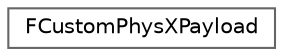digraph "Graphical Class Hierarchy"
{
 // INTERACTIVE_SVG=YES
 // LATEX_PDF_SIZE
  bgcolor="transparent";
  edge [fontname=Helvetica,fontsize=10,labelfontname=Helvetica,labelfontsize=10];
  node [fontname=Helvetica,fontsize=10,shape=box,height=0.2,width=0.4];
  rankdir="LR";
  Node0 [id="Node000000",label="FCustomPhysXPayload",height=0.2,width=0.4,color="grey40", fillcolor="white", style="filled",URL="$d7/dcd/structFCustomPhysXPayload.html",tooltip=" "];
}
